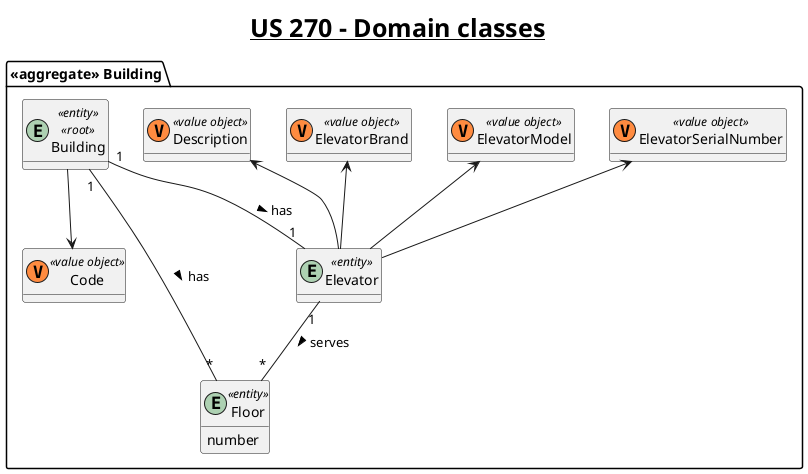 @startuml

skinparam titleFontSize 25
title <u>US 270 - Domain classes</u>

hide methods
skinparam classAttributeIconSize 0

'Building aggregate
package "<<aggregate>> Building" {
    entity Building <<entity>> <<root>>
    class Code <<(V, #FF8B40) value object>>

    entity Floor <<entity>> {
        number
    }

    entity Elevator <<entity>>
    class Description <<(V, #FF8B40) value object>>
    class ElevatorBrand <<(V, #FF8B40) value object>>
    class ElevatorModel <<(V, #FF8B40) value object>>
    class ElevatorSerialNumber <<(V, #FF8B40) value object>>
}

Building -down-> Code

Elevator -up-> Description
Elevator -up-> ElevatorBrand
Elevator -up-> ElevatorModel
Elevator -up-> ElevatorSerialNumber

Building "1" -- "*" Floor : has >
Building "1" -- "1" Elevator : has >

Elevator "1" -- "*" Floor : serves >

@enduml
